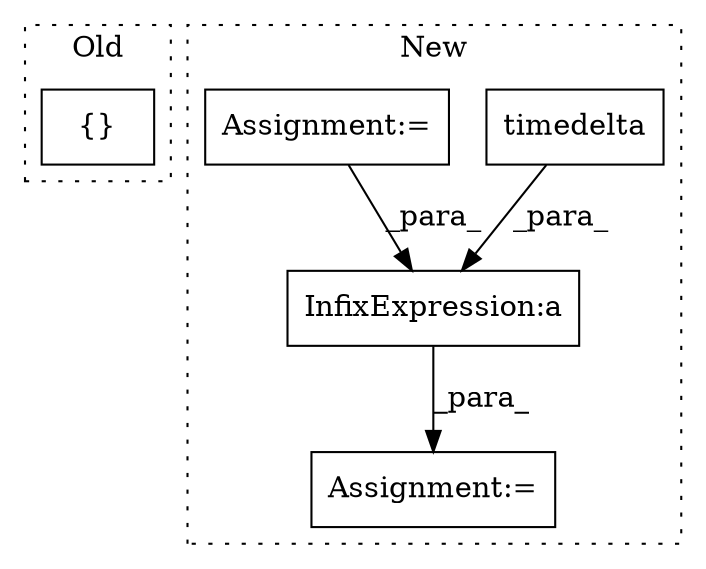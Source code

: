 digraph G {
subgraph cluster0 {
1 [label="{}" a="4" s="668,678" l="1,1" shape="box"];
label = "Old";
style="dotted";
}
subgraph cluster1 {
2 [label="timedelta" a="32" s="925,939" l="10,1" shape="box"];
3 [label="Assignment:=" a="7" s="1014" l="1" shape="box"];
4 [label="Assignment:=" a="7" s="815" l="1" shape="box"];
5 [label="InfixExpression:a" a="27" s="913" l="3" shape="box"];
label = "New";
style="dotted";
}
2 -> 5 [label="_para_"];
4 -> 5 [label="_para_"];
5 -> 3 [label="_para_"];
}